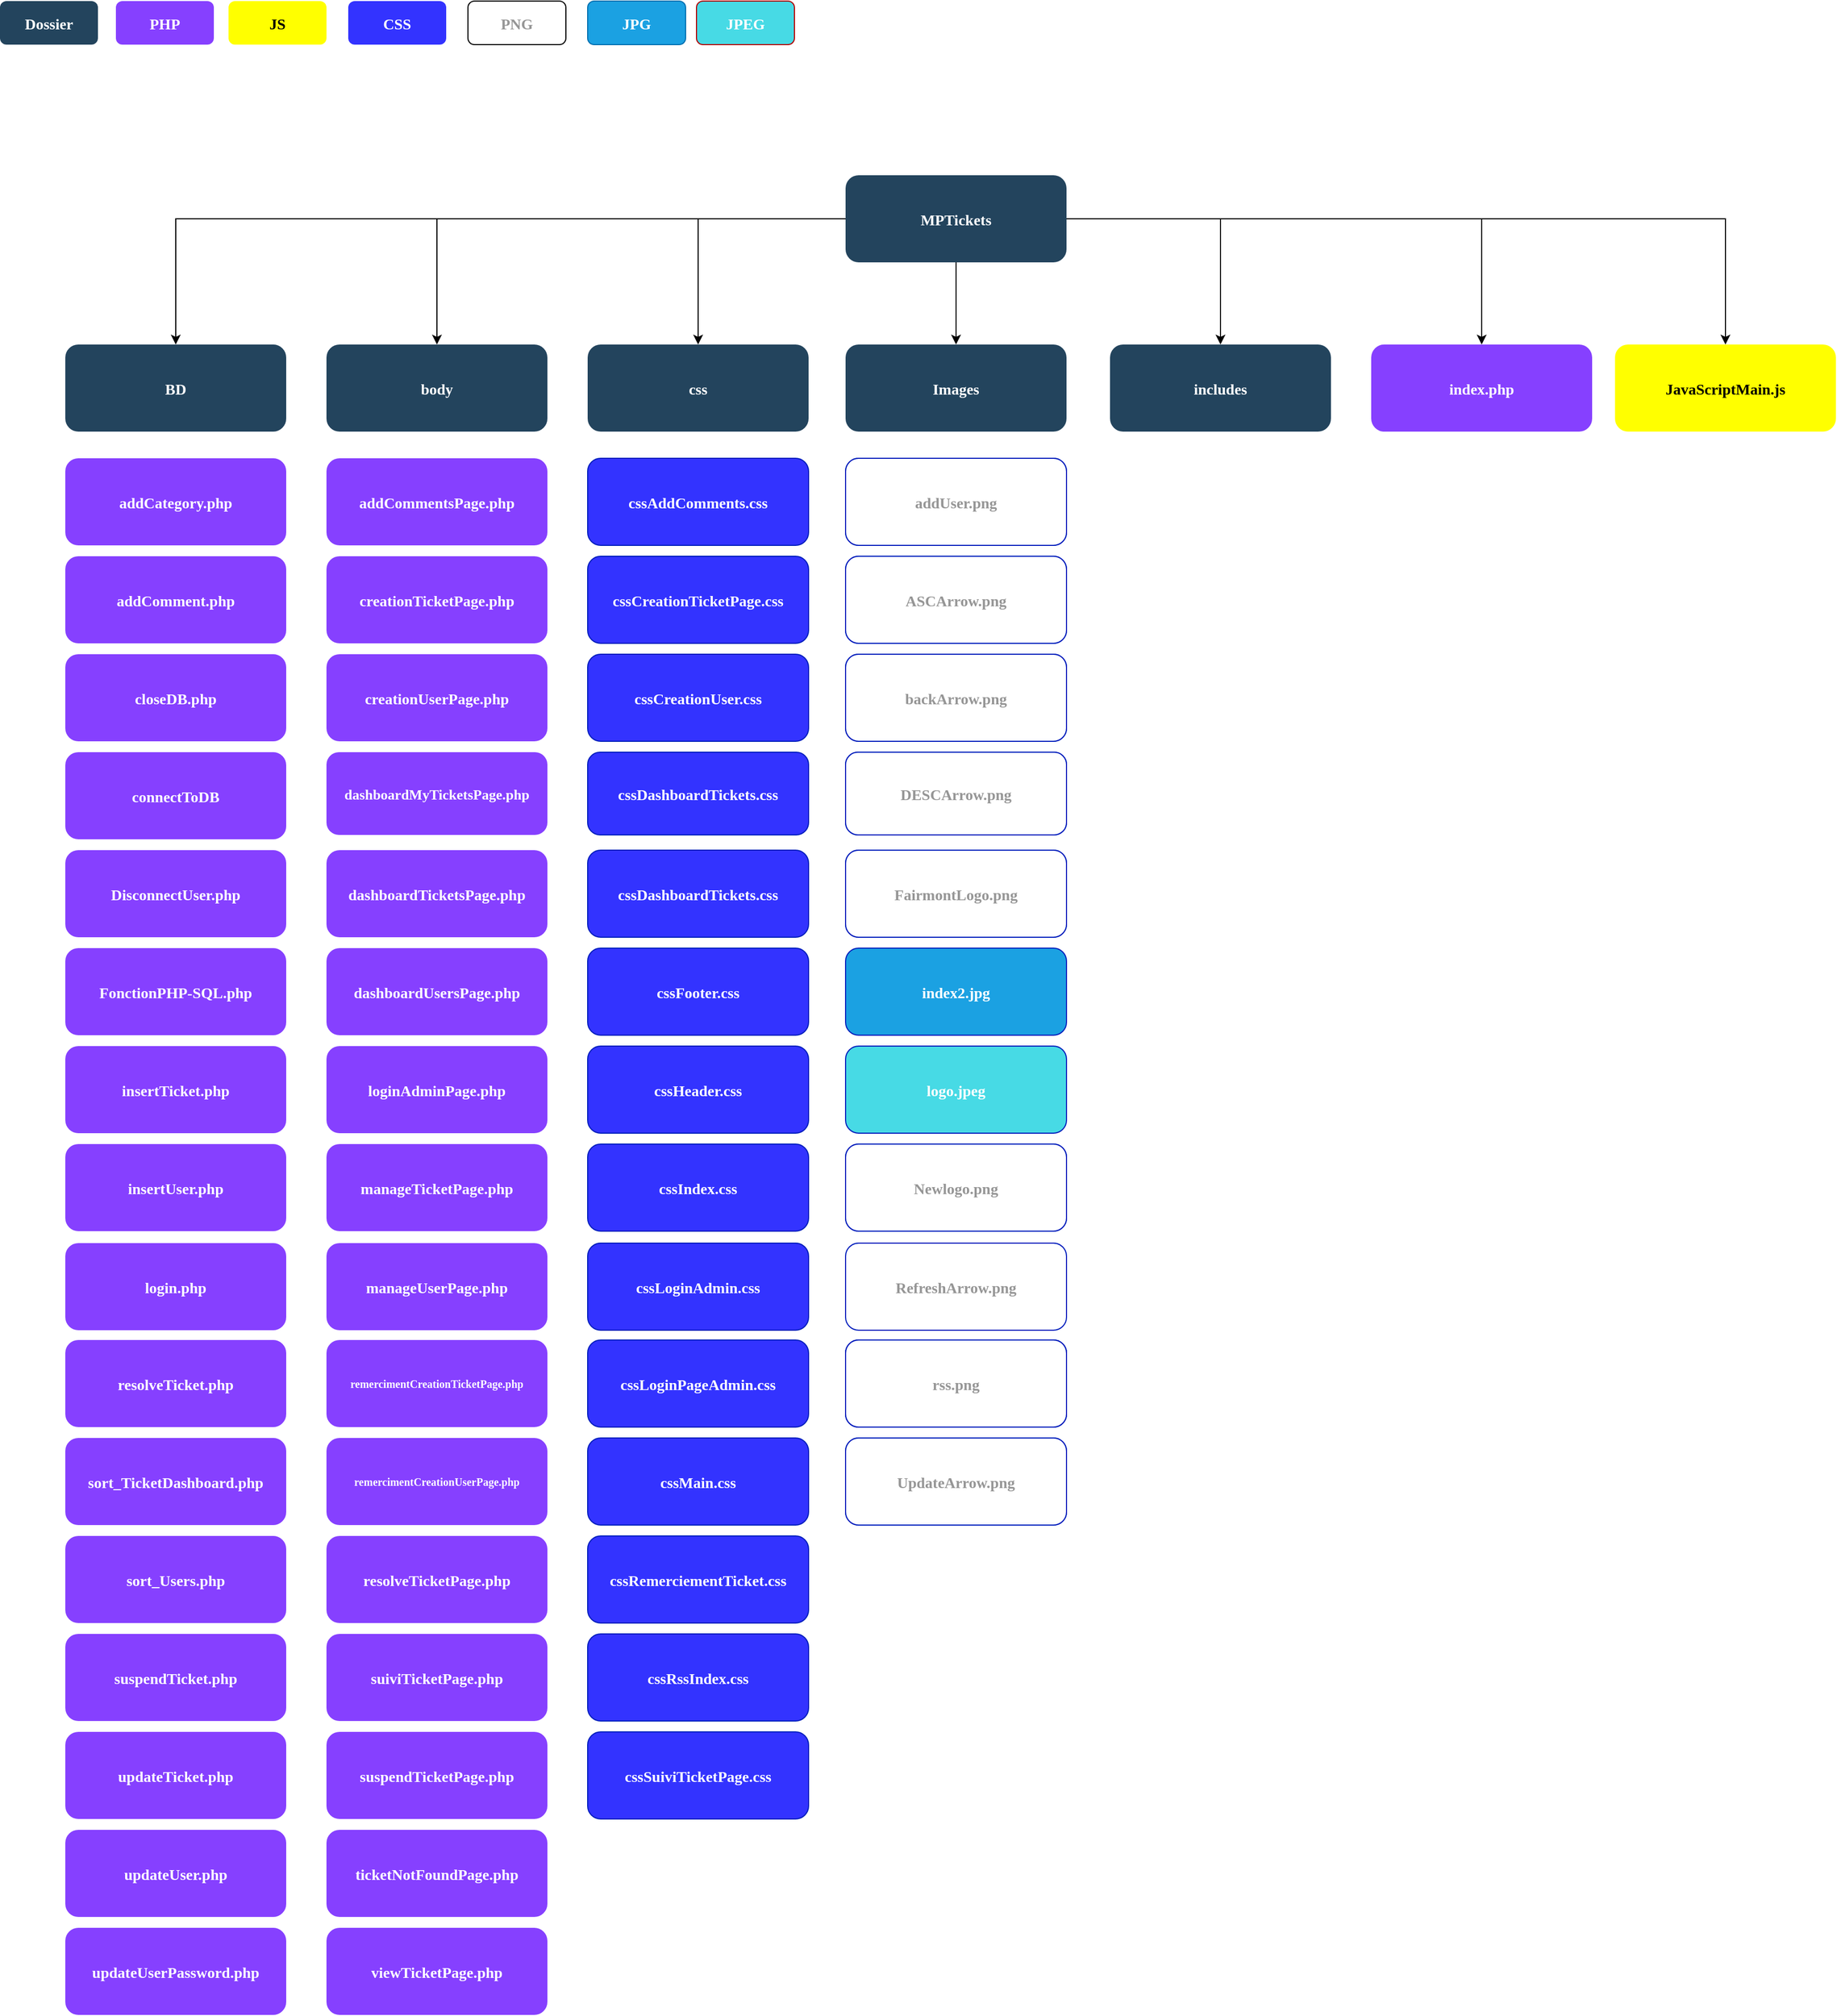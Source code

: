 <mxfile version="13.2.4" type="github">
  <diagram name="Page-1" id="2c0d36ab-eaac-3732-788b-9136903baeff">
    <mxGraphModel dx="1422" dy="763" grid="1" gridSize="10" guides="1" tooltips="1" connect="1" arrows="1" fold="1" page="1" pageScale="1.5" pageWidth="1169" pageHeight="827" background="#ffffff" math="0" shadow="0">
      <root>
        <mxCell id="0" />
        <mxCell id="1" parent="0" />
        <mxCell id="uUAIeoqgprKivKORN0hk-153" style="edgeStyle=orthogonalEdgeStyle;rounded=0;orthogonalLoop=1;jettySize=auto;html=1;entryX=0.5;entryY=0;entryDx=0;entryDy=0;" parent="1" source="2" target="uUAIeoqgprKivKORN0hk-134" edge="1">
          <mxGeometry relative="1" as="geometry" />
        </mxCell>
        <mxCell id="uUAIeoqgprKivKORN0hk-154" style="edgeStyle=orthogonalEdgeStyle;rounded=0;orthogonalLoop=1;jettySize=auto;html=1;entryX=0.5;entryY=0;entryDx=0;entryDy=0;" parent="1" source="2" target="uUAIeoqgprKivKORN0hk-140" edge="1">
          <mxGeometry relative="1" as="geometry" />
        </mxCell>
        <mxCell id="uUAIeoqgprKivKORN0hk-155" style="edgeStyle=orthogonalEdgeStyle;rounded=0;orthogonalLoop=1;jettySize=auto;html=1;" parent="1" source="2" target="uUAIeoqgprKivKORN0hk-136" edge="1">
          <mxGeometry relative="1" as="geometry" />
        </mxCell>
        <mxCell id="uUAIeoqgprKivKORN0hk-158" style="edgeStyle=orthogonalEdgeStyle;rounded=0;orthogonalLoop=1;jettySize=auto;html=1;entryX=0.5;entryY=0;entryDx=0;entryDy=0;" parent="1" source="2" target="uUAIeoqgprKivKORN0hk-139" edge="1">
          <mxGeometry relative="1" as="geometry" />
        </mxCell>
        <mxCell id="uUAIeoqgprKivKORN0hk-159" style="edgeStyle=orthogonalEdgeStyle;rounded=0;orthogonalLoop=1;jettySize=auto;html=1;entryX=0.5;entryY=0;entryDx=0;entryDy=0;" parent="1" source="2" target="uUAIeoqgprKivKORN0hk-137" edge="1">
          <mxGeometry relative="1" as="geometry" />
        </mxCell>
        <mxCell id="uUAIeoqgprKivKORN0hk-160" style="edgeStyle=orthogonalEdgeStyle;rounded=0;orthogonalLoop=1;jettySize=auto;html=1;" parent="1" source="2" target="uUAIeoqgprKivKORN0hk-141" edge="1">
          <mxGeometry relative="1" as="geometry" />
        </mxCell>
        <mxCell id="uUAIeoqgprKivKORN0hk-161" style="edgeStyle=orthogonalEdgeStyle;rounded=0;orthogonalLoop=1;jettySize=auto;html=1;entryX=0.5;entryY=0;entryDx=0;entryDy=0;" parent="1" source="2" target="uUAIeoqgprKivKORN0hk-138" edge="1">
          <mxGeometry relative="1" as="geometry" />
        </mxCell>
        <mxCell id="2" value="MPTickets" style="rounded=1;fillColor=#23445D;gradientColor=none;strokeColor=none;fontColor=#FFFFFF;fontStyle=1;fontFamily=Tahoma;fontSize=14" parent="1" vertex="1">
          <mxGeometry x="797" y="180" width="203" height="80" as="geometry" />
        </mxCell>
        <mxCell id="uUAIeoqgprKivKORN0hk-133" value="Dossier" style="rounded=1;fillColor=#23445D;gradientColor=none;strokeColor=none;fontColor=#FFFFFF;fontStyle=1;fontFamily=Tahoma;fontSize=14" parent="1" vertex="1">
          <mxGeometry x="20" y="20" width="90" height="40" as="geometry" />
        </mxCell>
        <mxCell id="uUAIeoqgprKivKORN0hk-134" value="Images" style="rounded=1;fillColor=#23445D;gradientColor=none;strokeColor=none;fontColor=#FFFFFF;fontStyle=1;fontFamily=Tahoma;fontSize=14" parent="1" vertex="1">
          <mxGeometry x="797" y="335.5" width="203" height="80" as="geometry" />
        </mxCell>
        <mxCell id="uUAIeoqgprKivKORN0hk-136" value="JavaScriptMain.js" style="rounded=1;fillColor=#FFFF00;gradientColor=none;strokeColor=none;fontColor=#000000;fontStyle=1;fontFamily=Tahoma;fontSize=14" parent="1" vertex="1">
          <mxGeometry x="1504" y="335.5" width="203" height="80" as="geometry" />
        </mxCell>
        <mxCell id="uUAIeoqgprKivKORN0hk-137" value="body" style="rounded=1;fillColor=#23445D;gradientColor=none;strokeColor=none;fontColor=#FFFFFF;fontStyle=1;fontFamily=Tahoma;fontSize=14" parent="1" vertex="1">
          <mxGeometry x="320" y="335.5" width="203" height="80" as="geometry" />
        </mxCell>
        <mxCell id="uUAIeoqgprKivKORN0hk-138" value="includes" style="rounded=1;fillColor=#23445D;gradientColor=none;strokeColor=none;fontColor=#FFFFFF;fontStyle=1;fontFamily=Tahoma;fontSize=14" parent="1" vertex="1">
          <mxGeometry x="1040" y="335.5" width="203" height="80" as="geometry" />
        </mxCell>
        <mxCell id="uUAIeoqgprKivKORN0hk-139" value="css" style="rounded=1;fillColor=#23445D;gradientColor=none;strokeColor=none;fontColor=#FFFFFF;fontStyle=1;fontFamily=Tahoma;fontSize=14" parent="1" vertex="1">
          <mxGeometry x="560" y="335.5" width="203" height="80" as="geometry" />
        </mxCell>
        <mxCell id="uUAIeoqgprKivKORN0hk-140" value="index.php" style="rounded=1;fillColor=#8640FF;gradientColor=none;strokeColor=none;fontColor=#FFFFFF;fontStyle=1;fontFamily=Tahoma;fontSize=14" parent="1" vertex="1">
          <mxGeometry x="1280" y="335.5" width="203" height="80" as="geometry" />
        </mxCell>
        <mxCell id="uUAIeoqgprKivKORN0hk-141" value="BD" style="rounded=1;fillColor=#23445D;gradientColor=none;strokeColor=none;fontColor=#FFFFFF;fontStyle=1;fontFamily=Tahoma;fontSize=14" parent="1" vertex="1">
          <mxGeometry x="80" y="335.5" width="203" height="80" as="geometry" />
        </mxCell>
        <mxCell id="uUAIeoqgprKivKORN0hk-162" value="PHP" style="rounded=1;fillColor=#8640FF;gradientColor=none;strokeColor=none;fontColor=#FFFFFF;fontStyle=1;fontFamily=Tahoma;fontSize=14" parent="1" vertex="1">
          <mxGeometry x="126.5" y="20" width="90" height="40" as="geometry" />
        </mxCell>
        <mxCell id="uUAIeoqgprKivKORN0hk-163" value="JS" style="rounded=1;fillColor=#FFFF00;gradientColor=none;strokeColor=none;fontColor=#000000;fontStyle=1;fontFamily=Tahoma;fontSize=14" parent="1" vertex="1">
          <mxGeometry x="230" y="20" width="90" height="40" as="geometry" />
        </mxCell>
        <mxCell id="uUAIeoqgprKivKORN0hk-164" value="CSS" style="rounded=1;fillColor=#3333FF;gradientColor=none;strokeColor=none;fontColor=#FFFFFF;fontStyle=1;fontFamily=Tahoma;fontSize=14" parent="1" vertex="1">
          <mxGeometry x="340" y="20" width="90" height="40" as="geometry" />
        </mxCell>
        <mxCell id="uUAIeoqgprKivKORN0hk-165" value="PNG" style="rounded=1;fillColor=#FFFFFF;gradientColor=none;strokeColor=#000000;fontColor=#969696;fontStyle=1;fontFamily=Tahoma;fontSize=14" parent="1" vertex="1">
          <mxGeometry x="450" y="20" width="90" height="40" as="geometry" />
        </mxCell>
        <mxCell id="uWq1KzhLS-u4s3BtoLt3-2" value="JPG" style="rounded=1;fillColor=#1ba1e2;strokeColor=#006EAF;fontColor=#ffffff;fontStyle=1;fontFamily=Tahoma;fontSize=14" vertex="1" parent="1">
          <mxGeometry x="560" y="20" width="90" height="40" as="geometry" />
        </mxCell>
        <mxCell id="uWq1KzhLS-u4s3BtoLt3-5" value="addCategory.php" style="rounded=1;fillColor=#8640FF;gradientColor=none;strokeColor=none;fontColor=#FFFFFF;fontStyle=1;fontFamily=Tahoma;fontSize=14" vertex="1" parent="1">
          <mxGeometry x="80" y="440" width="203" height="80" as="geometry" />
        </mxCell>
        <mxCell id="uWq1KzhLS-u4s3BtoLt3-6" value="sort_Users.php" style="rounded=1;fillColor=#8640FF;gradientColor=none;strokeColor=none;fontColor=#FFFFFF;fontStyle=1;fontFamily=Tahoma;fontSize=14" vertex="1" parent="1">
          <mxGeometry x="80" y="1430" width="203" height="80" as="geometry" />
        </mxCell>
        <mxCell id="uWq1KzhLS-u4s3BtoLt3-11" value="sort_TicketDashboard.php" style="rounded=1;fillColor=#8640FF;gradientColor=none;strokeColor=none;fontColor=#FFFFFF;fontStyle=1;fontFamily=Tahoma;fontSize=14" vertex="1" parent="1">
          <mxGeometry x="80" y="1340" width="203" height="80" as="geometry" />
        </mxCell>
        <mxCell id="uWq1KzhLS-u4s3BtoLt3-12" value="resolveTicket.php" style="rounded=1;fillColor=#8640FF;gradientColor=none;strokeColor=none;fontColor=#FFFFFF;fontStyle=1;fontFamily=Tahoma;fontSize=14" vertex="1" parent="1">
          <mxGeometry x="80" y="1250" width="203" height="80" as="geometry" />
        </mxCell>
        <mxCell id="uWq1KzhLS-u4s3BtoLt3-13" value="addComment.php" style="rounded=1;fillColor=#8640FF;gradientColor=none;strokeColor=none;fontColor=#FFFFFF;fontStyle=1;fontFamily=Tahoma;fontSize=14" vertex="1" parent="1">
          <mxGeometry x="80" y="530" width="203" height="80" as="geometry" />
        </mxCell>
        <mxCell id="uWq1KzhLS-u4s3BtoLt3-14" value="insertUser.php" style="rounded=1;fillColor=#8640FF;gradientColor=none;strokeColor=none;fontColor=#FFFFFF;fontStyle=1;fontFamily=Tahoma;fontSize=14" vertex="1" parent="1">
          <mxGeometry x="80" y="1070" width="203" height="80" as="geometry" />
        </mxCell>
        <mxCell id="uWq1KzhLS-u4s3BtoLt3-15" value="login.php" style="rounded=1;fillColor=#8640FF;gradientColor=none;strokeColor=none;fontColor=#FFFFFF;fontStyle=1;fontFamily=Tahoma;fontSize=14" vertex="1" parent="1">
          <mxGeometry x="80" y="1161" width="203" height="80" as="geometry" />
        </mxCell>
        <mxCell id="uWq1KzhLS-u4s3BtoLt3-16" value="FonctionPHP-SQL.php" style="rounded=1;fillColor=#8640FF;gradientColor=none;strokeColor=none;fontColor=#FFFFFF;fontStyle=1;fontFamily=Tahoma;fontSize=14" vertex="1" parent="1">
          <mxGeometry x="80" y="890" width="203" height="80" as="geometry" />
        </mxCell>
        <mxCell id="uWq1KzhLS-u4s3BtoLt3-17" value="insertTicket.php" style="rounded=1;fillColor=#8640FF;gradientColor=none;strokeColor=none;fontColor=#FFFFFF;fontStyle=1;fontFamily=Tahoma;fontSize=14" vertex="1" parent="1">
          <mxGeometry x="80" y="980" width="203" height="80" as="geometry" />
        </mxCell>
        <mxCell id="uWq1KzhLS-u4s3BtoLt3-18" value="DisconnectUser.php" style="rounded=1;fillColor=#8640FF;gradientColor=none;strokeColor=none;fontColor=#FFFFFF;fontStyle=1;fontFamily=Tahoma;fontSize=14" vertex="1" parent="1">
          <mxGeometry x="80" y="800" width="203" height="80" as="geometry" />
        </mxCell>
        <mxCell id="uWq1KzhLS-u4s3BtoLt3-19" value="connectToDB" style="rounded=1;fillColor=#8640FF;gradientColor=none;strokeColor=none;fontColor=#FFFFFF;fontStyle=1;fontFamily=Tahoma;fontSize=14" vertex="1" parent="1">
          <mxGeometry x="80" y="710" width="203" height="80" as="geometry" />
        </mxCell>
        <mxCell id="uWq1KzhLS-u4s3BtoLt3-20" value="closeDB.php" style="rounded=1;fillColor=#8640FF;gradientColor=none;strokeColor=none;fontColor=#FFFFFF;fontStyle=1;fontFamily=Tahoma;fontSize=14" vertex="1" parent="1">
          <mxGeometry x="80" y="620" width="203" height="80" as="geometry" />
        </mxCell>
        <mxCell id="uWq1KzhLS-u4s3BtoLt3-23" value="suspendTicket.php" style="rounded=1;fillColor=#8640FF;gradientColor=none;strokeColor=none;fontColor=#FFFFFF;fontStyle=1;fontFamily=Tahoma;fontSize=14" vertex="1" parent="1">
          <mxGeometry x="80" y="1520" width="203" height="80" as="geometry" />
        </mxCell>
        <mxCell id="uWq1KzhLS-u4s3BtoLt3-24" value="updateTicket.php" style="rounded=1;fillColor=#8640FF;gradientColor=none;strokeColor=none;fontColor=#FFFFFF;fontStyle=1;fontFamily=Tahoma;fontSize=14" vertex="1" parent="1">
          <mxGeometry x="80" y="1610" width="203" height="80" as="geometry" />
        </mxCell>
        <mxCell id="uWq1KzhLS-u4s3BtoLt3-25" value="updateUserPassword.php" style="rounded=1;fillColor=#8640FF;gradientColor=none;strokeColor=none;fontColor=#FFFFFF;fontStyle=1;fontFamily=Tahoma;fontSize=14" vertex="1" parent="1">
          <mxGeometry x="80" y="1790" width="203" height="80" as="geometry" />
        </mxCell>
        <mxCell id="uWq1KzhLS-u4s3BtoLt3-26" value="updateUser.php" style="rounded=1;fillColor=#8640FF;gradientColor=none;strokeColor=none;fontColor=#FFFFFF;fontStyle=1;fontFamily=Tahoma;fontSize=14" vertex="1" parent="1">
          <mxGeometry x="80" y="1700" width="203" height="80" as="geometry" />
        </mxCell>
        <mxCell id="uWq1KzhLS-u4s3BtoLt3-27" value="addCommentsPage.php" style="rounded=1;fillColor=#8640FF;gradientColor=none;strokeColor=none;fontColor=#FFFFFF;fontStyle=1;fontFamily=Tahoma;fontSize=14" vertex="1" parent="1">
          <mxGeometry x="320" y="440" width="203" height="80" as="geometry" />
        </mxCell>
        <mxCell id="uWq1KzhLS-u4s3BtoLt3-28" value="resolveTicketPage.php" style="rounded=1;fillColor=#8640FF;gradientColor=none;strokeColor=none;fontColor=#FFFFFF;fontStyle=1;fontFamily=Tahoma;fontSize=14" vertex="1" parent="1">
          <mxGeometry x="320" y="1430" width="203" height="80" as="geometry" />
        </mxCell>
        <mxCell id="uWq1KzhLS-u4s3BtoLt3-29" value="remercimentCreationUserPage.php" style="rounded=1;fillColor=#8640FF;gradientColor=none;strokeColor=none;fontColor=#FFFFFF;fontStyle=1;fontFamily=Tahoma;fontSize=10;" vertex="1" parent="1">
          <mxGeometry x="320" y="1340" width="203" height="80" as="geometry" />
        </mxCell>
        <mxCell id="uWq1KzhLS-u4s3BtoLt3-30" value="remercimentCreationTicketPage.php" style="rounded=1;fillColor=#8640FF;gradientColor=none;strokeColor=none;fontColor=#FFFFFF;fontStyle=1;fontFamily=Tahoma;fontSize=10;" vertex="1" parent="1">
          <mxGeometry x="320" y="1250" width="203" height="80" as="geometry" />
        </mxCell>
        <mxCell id="uWq1KzhLS-u4s3BtoLt3-31" value="creationTicketPage.php" style="rounded=1;fillColor=#8640FF;gradientColor=none;strokeColor=none;fontColor=#FFFFFF;fontStyle=1;fontFamily=Tahoma;fontSize=14" vertex="1" parent="1">
          <mxGeometry x="320" y="530" width="203" height="80" as="geometry" />
        </mxCell>
        <mxCell id="uWq1KzhLS-u4s3BtoLt3-32" value="manageTicketPage.php" style="rounded=1;fillColor=#8640FF;gradientColor=none;strokeColor=none;fontColor=#FFFFFF;fontStyle=1;fontFamily=Tahoma;fontSize=14" vertex="1" parent="1">
          <mxGeometry x="320" y="1070" width="203" height="80" as="geometry" />
        </mxCell>
        <mxCell id="uWq1KzhLS-u4s3BtoLt3-33" value="manageUserPage.php" style="rounded=1;fillColor=#8640FF;gradientColor=none;strokeColor=none;fontColor=#FFFFFF;fontStyle=1;fontFamily=Tahoma;fontSize=14" vertex="1" parent="1">
          <mxGeometry x="320" y="1161" width="203" height="80" as="geometry" />
        </mxCell>
        <mxCell id="uWq1KzhLS-u4s3BtoLt3-34" value="dashboardUsersPage.php" style="rounded=1;fillColor=#8640FF;gradientColor=none;strokeColor=none;fontColor=#FFFFFF;fontStyle=1;fontFamily=Tahoma;fontSize=14" vertex="1" parent="1">
          <mxGeometry x="320" y="890" width="203" height="80" as="geometry" />
        </mxCell>
        <mxCell id="uWq1KzhLS-u4s3BtoLt3-35" value="loginAdminPage.php" style="rounded=1;fillColor=#8640FF;gradientColor=none;strokeColor=none;fontColor=#FFFFFF;fontStyle=1;fontFamily=Tahoma;fontSize=14" vertex="1" parent="1">
          <mxGeometry x="320" y="980" width="203" height="80" as="geometry" />
        </mxCell>
        <mxCell id="uWq1KzhLS-u4s3BtoLt3-36" value="dashboardTicketsPage.php" style="rounded=1;fillColor=#8640FF;gradientColor=none;strokeColor=none;fontColor=#FFFFFF;fontStyle=1;fontFamily=Tahoma;fontSize=14" vertex="1" parent="1">
          <mxGeometry x="320" y="800" width="203" height="80" as="geometry" />
        </mxCell>
        <mxCell id="uWq1KzhLS-u4s3BtoLt3-37" value="dashboardMyTicketsPage.php" style="rounded=1;fillColor=#8640FF;gradientColor=none;strokeColor=none;fontColor=#FFFFFF;fontStyle=1;fontFamily=Tahoma;fontSize=13;" vertex="1" parent="1">
          <mxGeometry x="320" y="710" width="203" height="76" as="geometry" />
        </mxCell>
        <mxCell id="uWq1KzhLS-u4s3BtoLt3-38" value="creationUserPage.php" style="rounded=1;fillColor=#8640FF;gradientColor=none;strokeColor=none;fontColor=#FFFFFF;fontStyle=1;fontFamily=Tahoma;fontSize=14" vertex="1" parent="1">
          <mxGeometry x="320" y="620" width="203" height="80" as="geometry" />
        </mxCell>
        <mxCell id="uWq1KzhLS-u4s3BtoLt3-39" value="suiviTicketPage.php" style="rounded=1;fillColor=#8640FF;gradientColor=none;strokeColor=none;fontColor=#FFFFFF;fontStyle=1;fontFamily=Tahoma;fontSize=14" vertex="1" parent="1">
          <mxGeometry x="320" y="1520" width="203" height="80" as="geometry" />
        </mxCell>
        <mxCell id="uWq1KzhLS-u4s3BtoLt3-40" value="suspendTicketPage.php" style="rounded=1;fillColor=#8640FF;gradientColor=none;strokeColor=none;fontColor=#FFFFFF;fontStyle=1;fontFamily=Tahoma;fontSize=14" vertex="1" parent="1">
          <mxGeometry x="320" y="1610" width="203" height="80" as="geometry" />
        </mxCell>
        <mxCell id="uWq1KzhLS-u4s3BtoLt3-41" value="viewTicketPage.php" style="rounded=1;fillColor=#8640FF;gradientColor=none;strokeColor=none;fontColor=#FFFFFF;fontStyle=1;fontFamily=Tahoma;fontSize=14" vertex="1" parent="1">
          <mxGeometry x="320" y="1790" width="203" height="80" as="geometry" />
        </mxCell>
        <mxCell id="uWq1KzhLS-u4s3BtoLt3-42" value="ticketNotFoundPage.php" style="rounded=1;fillColor=#8640FF;gradientColor=none;strokeColor=none;fontColor=#FFFFFF;fontStyle=1;fontFamily=Tahoma;fontSize=14" vertex="1" parent="1">
          <mxGeometry x="320" y="1700" width="203" height="80" as="geometry" />
        </mxCell>
        <mxCell id="uWq1KzhLS-u4s3BtoLt3-44" value="cssAddComments.css" style="rounded=1;fillColor=#3333FF;strokeColor=#001DBC;fontColor=#ffffff;fontStyle=1;fontFamily=Tahoma;fontSize=14;strokeWidth=1;" vertex="1" parent="1">
          <mxGeometry x="560" y="440" width="203" height="80" as="geometry" />
        </mxCell>
        <mxCell id="uWq1KzhLS-u4s3BtoLt3-45" value="cssRemerciementTicket.css" style="rounded=1;fillColor=#3333FF;strokeColor=#001DBC;fontColor=#ffffff;fontStyle=1;fontFamily=Tahoma;fontSize=14;strokeWidth=1;" vertex="1" parent="1">
          <mxGeometry x="560" y="1430" width="203" height="80" as="geometry" />
        </mxCell>
        <mxCell id="uWq1KzhLS-u4s3BtoLt3-46" value="cssMain.css" style="rounded=1;fillColor=#3333FF;strokeColor=#001DBC;fontColor=#ffffff;fontStyle=1;fontFamily=Tahoma;fontSize=14;strokeWidth=1;" vertex="1" parent="1">
          <mxGeometry x="560" y="1340" width="203" height="80" as="geometry" />
        </mxCell>
        <mxCell id="uWq1KzhLS-u4s3BtoLt3-47" value="cssLoginPageAdmin.css" style="rounded=1;fillColor=#3333FF;strokeColor=#001DBC;fontColor=#ffffff;fontStyle=1;fontFamily=Tahoma;fontSize=14;strokeWidth=1;" vertex="1" parent="1">
          <mxGeometry x="560" y="1250" width="203" height="80" as="geometry" />
        </mxCell>
        <mxCell id="uWq1KzhLS-u4s3BtoLt3-48" value="cssCreationTicketPage.css" style="rounded=1;fillColor=#3333FF;strokeColor=#001DBC;fontColor=#ffffff;fontStyle=1;fontFamily=Tahoma;fontSize=14;strokeWidth=1;" vertex="1" parent="1">
          <mxGeometry x="560" y="530" width="203" height="80" as="geometry" />
        </mxCell>
        <mxCell id="uWq1KzhLS-u4s3BtoLt3-49" value="cssIndex.css" style="rounded=1;fillColor=#3333FF;strokeColor=#001DBC;fontColor=#ffffff;fontStyle=1;fontFamily=Tahoma;fontSize=14;strokeWidth=1;" vertex="1" parent="1">
          <mxGeometry x="560" y="1070" width="203" height="80" as="geometry" />
        </mxCell>
        <mxCell id="uWq1KzhLS-u4s3BtoLt3-50" value="cssLoginAdmin.css" style="rounded=1;fillColor=#3333FF;strokeColor=#001DBC;fontColor=#ffffff;fontStyle=1;fontFamily=Tahoma;fontSize=14;strokeWidth=1;" vertex="1" parent="1">
          <mxGeometry x="560" y="1161" width="203" height="80" as="geometry" />
        </mxCell>
        <mxCell id="uWq1KzhLS-u4s3BtoLt3-51" value="cssFooter.css" style="rounded=1;fillColor=#3333FF;strokeColor=#001DBC;fontColor=#ffffff;fontStyle=1;fontFamily=Tahoma;fontSize=14;strokeWidth=1;" vertex="1" parent="1">
          <mxGeometry x="560" y="890" width="203" height="80" as="geometry" />
        </mxCell>
        <mxCell id="uWq1KzhLS-u4s3BtoLt3-52" value="cssHeader.css" style="rounded=1;fillColor=#3333FF;strokeColor=#001DBC;fontColor=#ffffff;fontStyle=1;fontFamily=Tahoma;fontSize=14;strokeWidth=1;" vertex="1" parent="1">
          <mxGeometry x="560" y="980" width="203" height="80" as="geometry" />
        </mxCell>
        <mxCell id="uWq1KzhLS-u4s3BtoLt3-53" value="cssDashboardTickets.css" style="rounded=1;fillColor=#3333FF;strokeColor=#001DBC;fontColor=#ffffff;fontStyle=1;fontFamily=Tahoma;fontSize=14;strokeWidth=1;" vertex="1" parent="1">
          <mxGeometry x="560" y="800" width="203" height="80" as="geometry" />
        </mxCell>
        <mxCell id="uWq1KzhLS-u4s3BtoLt3-54" value="cssDashboardTickets.css" style="rounded=1;fillColor=#3333FF;strokeColor=#001DBC;fontColor=#ffffff;fontStyle=1;fontFamily=Tahoma;fontSize=14;strokeWidth=1;" vertex="1" parent="1">
          <mxGeometry x="560" y="710" width="203" height="76" as="geometry" />
        </mxCell>
        <mxCell id="uWq1KzhLS-u4s3BtoLt3-55" value="cssCreationUser.css" style="rounded=1;fillColor=#3333FF;strokeColor=#001DBC;fontColor=#ffffff;fontStyle=1;fontFamily=Tahoma;fontSize=14;strokeWidth=1;" vertex="1" parent="1">
          <mxGeometry x="560" y="620" width="203" height="80" as="geometry" />
        </mxCell>
        <mxCell id="uWq1KzhLS-u4s3BtoLt3-56" value="cssRssIndex.css" style="rounded=1;fillColor=#3333FF;strokeColor=#001DBC;fontColor=#ffffff;fontStyle=1;fontFamily=Tahoma;fontSize=14;strokeWidth=1;" vertex="1" parent="1">
          <mxGeometry x="560" y="1520" width="203" height="80" as="geometry" />
        </mxCell>
        <mxCell id="uWq1KzhLS-u4s3BtoLt3-57" value="cssSuiviTicketPage.css" style="rounded=1;fillColor=#3333FF;strokeColor=#001DBC;fontColor=#ffffff;fontStyle=1;fontFamily=Tahoma;fontSize=14;strokeWidth=1;" vertex="1" parent="1">
          <mxGeometry x="560" y="1610" width="203" height="80" as="geometry" />
        </mxCell>
        <mxCell id="uWq1KzhLS-u4s3BtoLt3-60" value="JPEG" style="rounded=1;fillColor=#47DAE5;strokeColor=#B20000;fontColor=#ffffff;fontStyle=1;fontFamily=Tahoma;fontSize=14" vertex="1" parent="1">
          <mxGeometry x="660" y="20" width="90" height="40" as="geometry" />
        </mxCell>
        <mxCell id="uWq1KzhLS-u4s3BtoLt3-61" value="addUser.png" style="rounded=1;fillColor=#FFFFFF;strokeColor=#001DBC;fontColor=#ffffff;fontStyle=1;fontFamily=Tahoma;fontSize=14;strokeWidth=1;" vertex="1" parent="1">
          <mxGeometry x="797" y="440" width="203" height="80" as="geometry" />
        </mxCell>
        <mxCell id="uWq1KzhLS-u4s3BtoLt3-62" value="ASCArrow.png" style="rounded=1;fillColor=#FFFFFF;strokeColor=#001DBC;fontColor=#ffffff;fontStyle=1;fontFamily=Tahoma;fontSize=14;strokeWidth=1;" vertex="1" parent="1">
          <mxGeometry x="797" y="530" width="203" height="80" as="geometry" />
        </mxCell>
        <mxCell id="uWq1KzhLS-u4s3BtoLt3-63" value="Newlogo.png" style="rounded=1;fillColor=#FFFFFF;strokeColor=#001DBC;fontColor=#ffffff;fontStyle=1;fontFamily=Tahoma;fontSize=14;strokeWidth=1;" vertex="1" parent="1">
          <mxGeometry x="797" y="1070" width="203" height="80" as="geometry" />
        </mxCell>
        <mxCell id="uWq1KzhLS-u4s3BtoLt3-64" value="RefreshArrow.png" style="rounded=1;fillColor=#FFFFFF;strokeColor=#001DBC;fontColor=#969696;fontStyle=1;fontFamily=Tahoma;fontSize=14;strokeWidth=1;" vertex="1" parent="1">
          <mxGeometry x="797" y="1161" width="203" height="80" as="geometry" />
        </mxCell>
        <mxCell id="uWq1KzhLS-u4s3BtoLt3-65" value="index2.jpg" style="rounded=1;fillColor=#1BA1E2;strokeColor=#001DBC;fontColor=#ffffff;fontStyle=1;fontFamily=Tahoma;fontSize=14;strokeWidth=1;" vertex="1" parent="1">
          <mxGeometry x="797" y="890" width="203" height="80" as="geometry" />
        </mxCell>
        <mxCell id="uWq1KzhLS-u4s3BtoLt3-66" value="logo.jpeg" style="rounded=1;fillColor=#47DAE5;strokeColor=#001DBC;fontColor=#ffffff;fontStyle=1;fontFamily=Tahoma;fontSize=14;strokeWidth=1;" vertex="1" parent="1">
          <mxGeometry x="797" y="980" width="203" height="80" as="geometry" />
        </mxCell>
        <mxCell id="uWq1KzhLS-u4s3BtoLt3-67" value="FairmontLogo.png" style="rounded=1;fillColor=#FFFFFF;strokeColor=#001DBC;fontColor=#ffffff;fontStyle=1;fontFamily=Tahoma;fontSize=14;strokeWidth=1;" vertex="1" parent="1">
          <mxGeometry x="797" y="800" width="203" height="80" as="geometry" />
        </mxCell>
        <mxCell id="uWq1KzhLS-u4s3BtoLt3-68" value="DESCArrow.png" style="rounded=1;fillColor=#FFFFFF;strokeColor=#001DBC;fontColor=#ffffff;fontStyle=1;fontFamily=Tahoma;fontSize=14;strokeWidth=1;" vertex="1" parent="1">
          <mxGeometry x="797" y="710" width="203" height="76" as="geometry" />
        </mxCell>
        <mxCell id="uWq1KzhLS-u4s3BtoLt3-69" value="backArrow.png" style="rounded=1;fillColor=#FFFFFF;strokeColor=#001DBC;fontColor=#ffffff;fontStyle=1;fontFamily=Tahoma;fontSize=14;strokeWidth=1;" vertex="1" parent="1">
          <mxGeometry x="797" y="620" width="203" height="80" as="geometry" />
        </mxCell>
        <mxCell id="uWq1KzhLS-u4s3BtoLt3-70" value="UpdateArrow.png" style="rounded=1;fillColor=#3333FF;strokeColor=#001DBC;fontColor=#ffffff;fontStyle=1;fontFamily=Tahoma;fontSize=14;strokeWidth=1;" vertex="1" parent="1">
          <mxGeometry x="797" y="1340" width="203" height="80" as="geometry" />
        </mxCell>
        <mxCell id="uWq1KzhLS-u4s3BtoLt3-71" value="rss.png" style="rounded=1;fillColor=#3333FF;strokeColor=#001DBC;fontColor=#ffffff;fontStyle=1;fontFamily=Tahoma;fontSize=14;strokeWidth=1;" vertex="1" parent="1">
          <mxGeometry x="797" y="1250" width="203" height="80" as="geometry" />
        </mxCell>
        <mxCell id="uWq1KzhLS-u4s3BtoLt3-72" value="UpdateArrow.png" style="rounded=1;fillColor=#FFFFFF;strokeColor=#001DBC;fontColor=#969696;fontStyle=1;fontFamily=Tahoma;fontSize=14;strokeWidth=1;" vertex="1" parent="1">
          <mxGeometry x="797" y="1340" width="203" height="80" as="geometry" />
        </mxCell>
        <mxCell id="uWq1KzhLS-u4s3BtoLt3-73" value="rss.png" style="rounded=1;fillColor=#FFFFFF;strokeColor=#001DBC;fontColor=#ffffff;fontStyle=1;fontFamily=Tahoma;fontSize=14;strokeWidth=1;" vertex="1" parent="1">
          <mxGeometry x="797" y="1250" width="203" height="80" as="geometry" />
        </mxCell>
        <mxCell id="uWq1KzhLS-u4s3BtoLt3-74" value="addUser.png" style="rounded=1;fillColor=#FFFFFF;strokeColor=#001DBC;fontColor=#969696;fontStyle=1;fontFamily=Tahoma;fontSize=14;strokeWidth=1;" vertex="1" parent="1">
          <mxGeometry x="797" y="440" width="203" height="80" as="geometry" />
        </mxCell>
        <mxCell id="uWq1KzhLS-u4s3BtoLt3-75" value="ASCArrow.png" style="rounded=1;fillColor=#FFFFFF;strokeColor=#001DBC;fontColor=#969696;fontStyle=1;fontFamily=Tahoma;fontSize=14;strokeWidth=1;" vertex="1" parent="1">
          <mxGeometry x="797" y="530" width="203" height="80" as="geometry" />
        </mxCell>
        <mxCell id="uWq1KzhLS-u4s3BtoLt3-76" value="backArrow.png" style="rounded=1;fillColor=#FFFFFF;strokeColor=#001DBC;fontColor=#969696;fontStyle=1;fontFamily=Tahoma;fontSize=14;strokeWidth=1;" vertex="1" parent="1">
          <mxGeometry x="797" y="620" width="203" height="80" as="geometry" />
        </mxCell>
        <mxCell id="uWq1KzhLS-u4s3BtoLt3-77" value="DESCArrow.png" style="rounded=1;fillColor=#FFFFFF;strokeColor=#001DBC;fontColor=#969696;fontStyle=1;fontFamily=Tahoma;fontSize=14;strokeWidth=1;" vertex="1" parent="1">
          <mxGeometry x="797" y="710" width="203" height="76" as="geometry" />
        </mxCell>
        <mxCell id="uWq1KzhLS-u4s3BtoLt3-78" value="FairmontLogo.png" style="rounded=1;fillColor=#FFFFFF;strokeColor=#001DBC;fontColor=#969696;fontStyle=1;fontFamily=Tahoma;fontSize=14;strokeWidth=1;" vertex="1" parent="1">
          <mxGeometry x="797" y="800" width="203" height="80" as="geometry" />
        </mxCell>
        <mxCell id="uWq1KzhLS-u4s3BtoLt3-79" value="Newlogo.png" style="rounded=1;fillColor=#FFFFFF;strokeColor=#001DBC;fontColor=#969696;fontStyle=1;fontFamily=Tahoma;fontSize=14;strokeWidth=1;" vertex="1" parent="1">
          <mxGeometry x="797" y="1070" width="203" height="80" as="geometry" />
        </mxCell>
        <mxCell id="uWq1KzhLS-u4s3BtoLt3-80" value="rss.png" style="rounded=1;fillColor=#FFFFFF;strokeColor=#001DBC;fontColor=#969696;fontStyle=1;fontFamily=Tahoma;fontSize=14;strokeWidth=1;" vertex="1" parent="1">
          <mxGeometry x="797" y="1250" width="203" height="80" as="geometry" />
        </mxCell>
      </root>
    </mxGraphModel>
  </diagram>
</mxfile>
